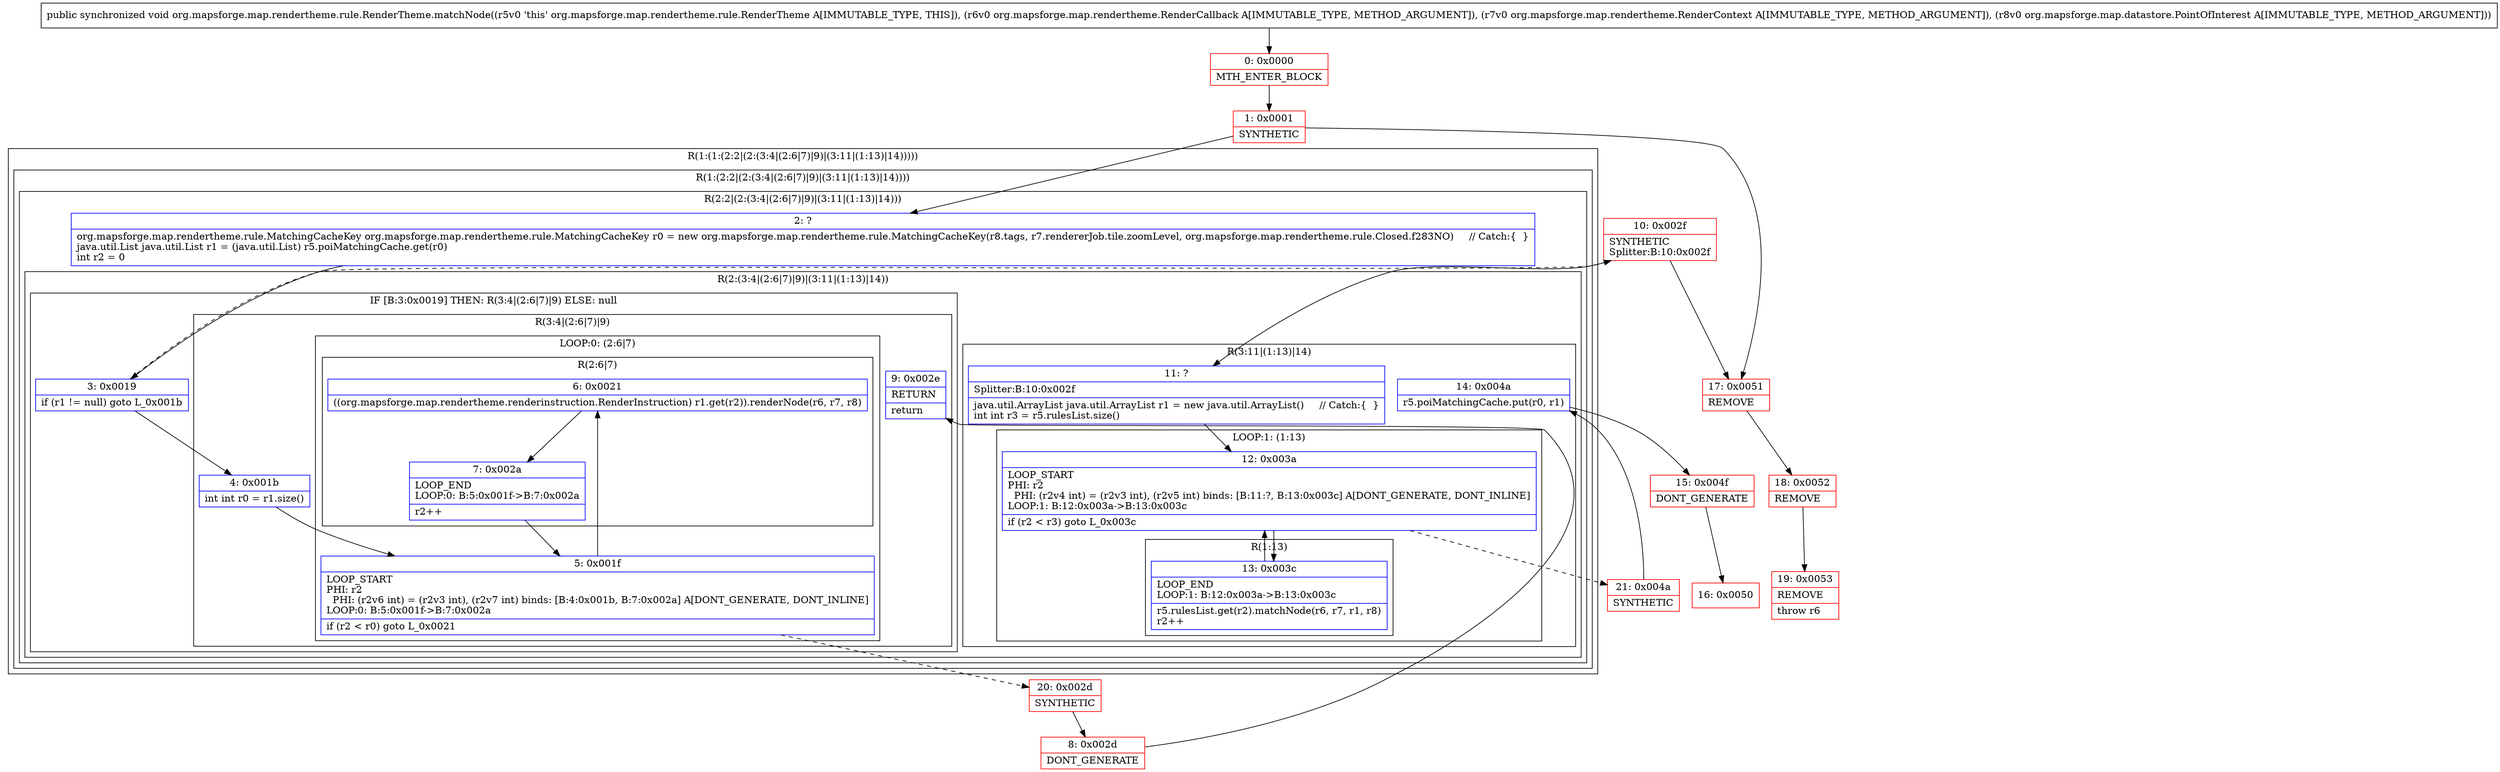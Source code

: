 digraph "CFG fororg.mapsforge.map.rendertheme.rule.RenderTheme.matchNode(Lorg\/mapsforge\/map\/rendertheme\/RenderCallback;Lorg\/mapsforge\/map\/rendertheme\/RenderContext;Lorg\/mapsforge\/map\/datastore\/PointOfInterest;)V" {
subgraph cluster_Region_767667481 {
label = "R(1:(1:(2:2|(2:(3:4|(2:6|7)|9)|(3:11|(1:13)|14)))))";
node [shape=record,color=blue];
subgraph cluster_Region_778210592 {
label = "R(1:(2:2|(2:(3:4|(2:6|7)|9)|(3:11|(1:13)|14))))";
node [shape=record,color=blue];
subgraph cluster_Region_596484833 {
label = "R(2:2|(2:(3:4|(2:6|7)|9)|(3:11|(1:13)|14)))";
node [shape=record,color=blue];
Node_2 [shape=record,label="{2\:\ ?|org.mapsforge.map.rendertheme.rule.MatchingCacheKey org.mapsforge.map.rendertheme.rule.MatchingCacheKey r0 = new org.mapsforge.map.rendertheme.rule.MatchingCacheKey(r8.tags, r7.rendererJob.tile.zoomLevel, org.mapsforge.map.rendertheme.rule.Closed.f283NO)     \/\/ Catch:\{  \}\ljava.util.List java.util.List r1 = (java.util.List) r5.poiMatchingCache.get(r0)\lint r2 = 0\l}"];
subgraph cluster_Region_1405688846 {
label = "R(2:(3:4|(2:6|7)|9)|(3:11|(1:13)|14))";
node [shape=record,color=blue];
subgraph cluster_IfRegion_1865528589 {
label = "IF [B:3:0x0019] THEN: R(3:4|(2:6|7)|9) ELSE: null";
node [shape=record,color=blue];
Node_3 [shape=record,label="{3\:\ 0x0019|if (r1 != null) goto L_0x001b\l}"];
subgraph cluster_Region_129072203 {
label = "R(3:4|(2:6|7)|9)";
node [shape=record,color=blue];
Node_4 [shape=record,label="{4\:\ 0x001b|int int r0 = r1.size()\l}"];
subgraph cluster_LoopRegion_749400111 {
label = "LOOP:0: (2:6|7)";
node [shape=record,color=blue];
Node_5 [shape=record,label="{5\:\ 0x001f|LOOP_START\lPHI: r2 \l  PHI: (r2v6 int) = (r2v3 int), (r2v7 int) binds: [B:4:0x001b, B:7:0x002a] A[DONT_GENERATE, DONT_INLINE]\lLOOP:0: B:5:0x001f\-\>B:7:0x002a\l|if (r2 \< r0) goto L_0x0021\l}"];
subgraph cluster_Region_1231375606 {
label = "R(2:6|7)";
node [shape=record,color=blue];
Node_6 [shape=record,label="{6\:\ 0x0021|((org.mapsforge.map.rendertheme.renderinstruction.RenderInstruction) r1.get(r2)).renderNode(r6, r7, r8)\l}"];
Node_7 [shape=record,label="{7\:\ 0x002a|LOOP_END\lLOOP:0: B:5:0x001f\-\>B:7:0x002a\l|r2++\l}"];
}
}
Node_9 [shape=record,label="{9\:\ 0x002e|RETURN\l|return\l}"];
}
}
subgraph cluster_Region_863437567 {
label = "R(3:11|(1:13)|14)";
node [shape=record,color=blue];
Node_11 [shape=record,label="{11\:\ ?|Splitter:B:10:0x002f\l|java.util.ArrayList java.util.ArrayList r1 = new java.util.ArrayList()     \/\/ Catch:\{  \}\lint int r3 = r5.rulesList.size()\l}"];
subgraph cluster_LoopRegion_544576334 {
label = "LOOP:1: (1:13)";
node [shape=record,color=blue];
Node_12 [shape=record,label="{12\:\ 0x003a|LOOP_START\lPHI: r2 \l  PHI: (r2v4 int) = (r2v3 int), (r2v5 int) binds: [B:11:?, B:13:0x003c] A[DONT_GENERATE, DONT_INLINE]\lLOOP:1: B:12:0x003a\-\>B:13:0x003c\l|if (r2 \< r3) goto L_0x003c\l}"];
subgraph cluster_Region_1108271071 {
label = "R(1:13)";
node [shape=record,color=blue];
Node_13 [shape=record,label="{13\:\ 0x003c|LOOP_END\lLOOP:1: B:12:0x003a\-\>B:13:0x003c\l|r5.rulesList.get(r2).matchNode(r6, r7, r1, r8)\lr2++\l}"];
}
}
Node_14 [shape=record,label="{14\:\ 0x004a|r5.poiMatchingCache.put(r0, r1)\l}"];
}
}
}
}
}
Node_0 [shape=record,color=red,label="{0\:\ 0x0000|MTH_ENTER_BLOCK\l}"];
Node_1 [shape=record,color=red,label="{1\:\ 0x0001|SYNTHETIC\l}"];
Node_8 [shape=record,color=red,label="{8\:\ 0x002d|DONT_GENERATE\l}"];
Node_10 [shape=record,color=red,label="{10\:\ 0x002f|SYNTHETIC\lSplitter:B:10:0x002f\l}"];
Node_15 [shape=record,color=red,label="{15\:\ 0x004f|DONT_GENERATE\l}"];
Node_16 [shape=record,color=red,label="{16\:\ 0x0050}"];
Node_17 [shape=record,color=red,label="{17\:\ 0x0051|REMOVE\l}"];
Node_18 [shape=record,color=red,label="{18\:\ 0x0052|REMOVE\l}"];
Node_19 [shape=record,color=red,label="{19\:\ 0x0053|REMOVE\l|throw r6\l}"];
Node_20 [shape=record,color=red,label="{20\:\ 0x002d|SYNTHETIC\l}"];
Node_21 [shape=record,color=red,label="{21\:\ 0x004a|SYNTHETIC\l}"];
MethodNode[shape=record,label="{public synchronized void org.mapsforge.map.rendertheme.rule.RenderTheme.matchNode((r5v0 'this' org.mapsforge.map.rendertheme.rule.RenderTheme A[IMMUTABLE_TYPE, THIS]), (r6v0 org.mapsforge.map.rendertheme.RenderCallback A[IMMUTABLE_TYPE, METHOD_ARGUMENT]), (r7v0 org.mapsforge.map.rendertheme.RenderContext A[IMMUTABLE_TYPE, METHOD_ARGUMENT]), (r8v0 org.mapsforge.map.datastore.PointOfInterest A[IMMUTABLE_TYPE, METHOD_ARGUMENT])) }"];
MethodNode -> Node_0;
Node_2 -> Node_3;
Node_3 -> Node_4;
Node_3 -> Node_10[style=dashed];
Node_4 -> Node_5;
Node_5 -> Node_6;
Node_5 -> Node_20[style=dashed];
Node_6 -> Node_7;
Node_7 -> Node_5;
Node_11 -> Node_12;
Node_12 -> Node_13;
Node_12 -> Node_21[style=dashed];
Node_13 -> Node_12;
Node_14 -> Node_15;
Node_0 -> Node_1;
Node_1 -> Node_2;
Node_1 -> Node_17;
Node_8 -> Node_9;
Node_10 -> Node_11;
Node_10 -> Node_17;
Node_15 -> Node_16;
Node_17 -> Node_18;
Node_18 -> Node_19;
Node_20 -> Node_8;
Node_21 -> Node_14;
}

